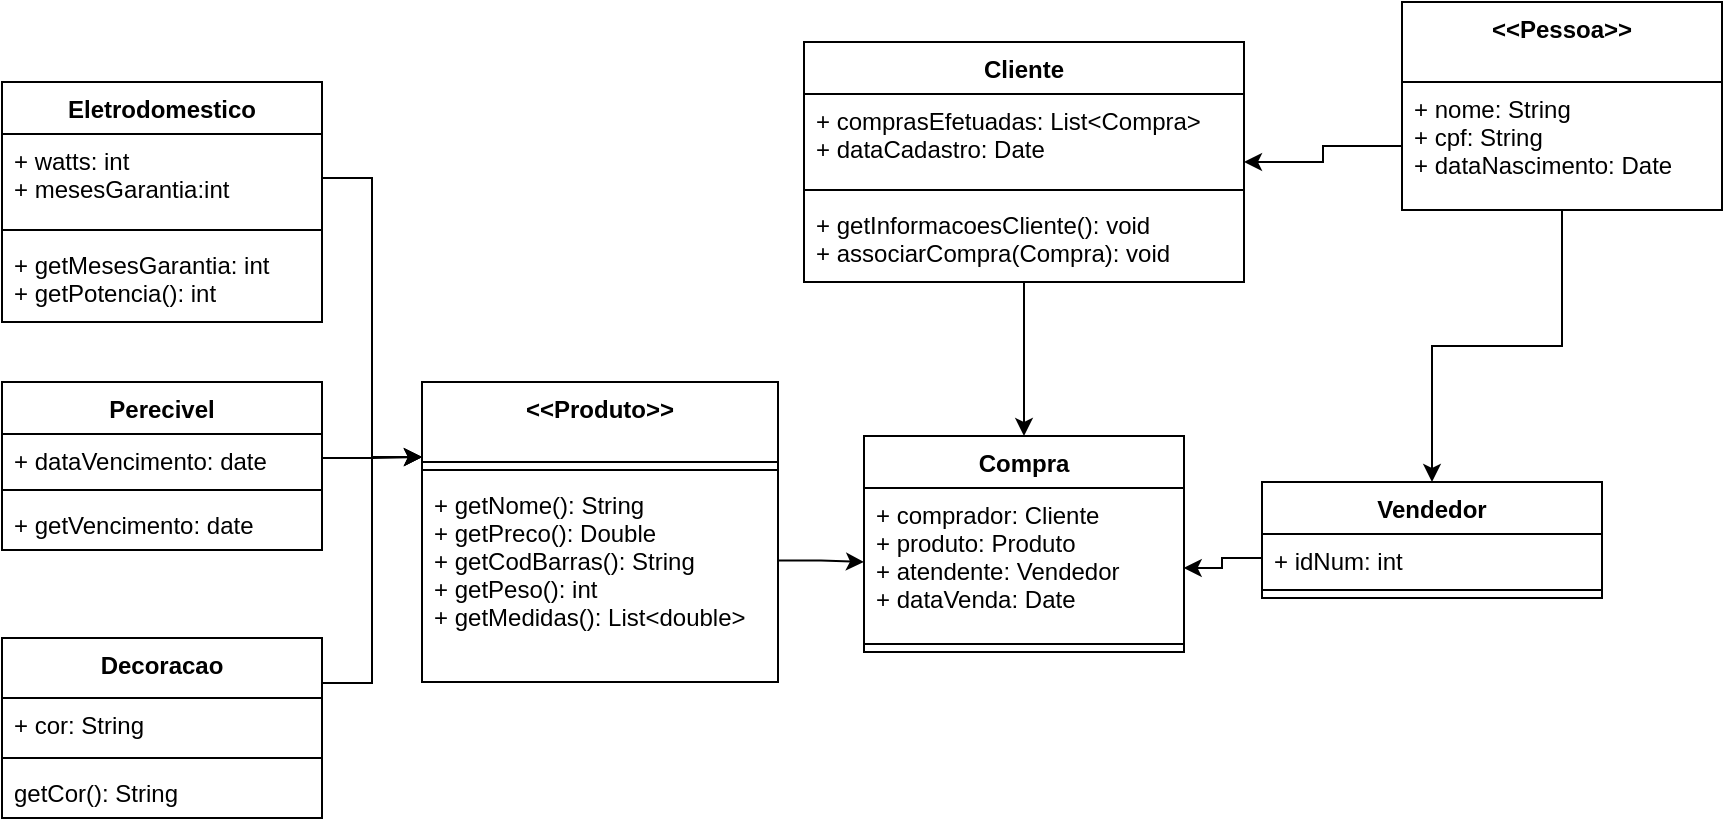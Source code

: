 <mxfile version="20.5.3" type="github">
  <diagram id="C5RBs43oDa-KdzZeNtuy" name="Page-1">
    <mxGraphModel dx="875" dy="454" grid="1" gridSize="10" guides="1" tooltips="1" connect="1" arrows="1" fold="1" page="1" pageScale="1" pageWidth="1169" pageHeight="827" math="0" shadow="0">
      <root>
        <mxCell id="WIyWlLk6GJQsqaUBKTNV-0" />
        <mxCell id="WIyWlLk6GJQsqaUBKTNV-1" parent="WIyWlLk6GJQsqaUBKTNV-0" />
        <mxCell id="UWpg7ca5vRlGJdTYK1Bn-41" style="edgeStyle=orthogonalEdgeStyle;rounded=0;orthogonalLoop=1;jettySize=auto;html=1;exitX=1;exitY=0.405;exitDx=0;exitDy=0;entryX=0;entryY=0.5;entryDx=0;entryDy=0;exitPerimeter=0;" parent="WIyWlLk6GJQsqaUBKTNV-1" source="UWpg7ca5vRlGJdTYK1Bn-3" target="UWpg7ca5vRlGJdTYK1Bn-52" edge="1">
          <mxGeometry relative="1" as="geometry">
            <mxPoint x="635" y="702" as="targetPoint" />
          </mxGeometry>
        </mxCell>
        <mxCell id="UWpg7ca5vRlGJdTYK1Bn-0" value="&lt;&lt;Produto&gt;&gt;" style="swimlane;fontStyle=1;align=center;verticalAlign=top;childLayout=stackLayout;horizontal=1;startSize=40;horizontalStack=0;resizeParent=1;resizeParentMax=0;resizeLast=0;collapsible=1;marginBottom=0;" parent="WIyWlLk6GJQsqaUBKTNV-1" vertex="1">
          <mxGeometry x="365" y="420" width="178" height="150" as="geometry" />
        </mxCell>
        <mxCell id="UWpg7ca5vRlGJdTYK1Bn-2" value="" style="line;strokeWidth=1;fillColor=none;align=left;verticalAlign=middle;spacingTop=-1;spacingLeft=3;spacingRight=3;rotatable=0;labelPosition=right;points=[];portConstraint=eastwest;strokeColor=inherit;" parent="UWpg7ca5vRlGJdTYK1Bn-0" vertex="1">
          <mxGeometry y="40" width="178" height="8" as="geometry" />
        </mxCell>
        <mxCell id="UWpg7ca5vRlGJdTYK1Bn-3" value="+ getNome(): String&#xa;+ getPreco(): Double&#xa;+ getCodBarras(): String&#xa;+ getPeso(): int&#xa;+ getMedidas(): List&lt;double&gt;" style="text;strokeColor=none;fillColor=none;align=left;verticalAlign=top;spacingLeft=4;spacingRight=4;overflow=hidden;rotatable=0;points=[[0,0.5],[1,0.5]];portConstraint=eastwest;" parent="UWpg7ca5vRlGJdTYK1Bn-0" vertex="1">
          <mxGeometry y="48" width="178" height="102" as="geometry" />
        </mxCell>
        <mxCell id="UWpg7ca5vRlGJdTYK1Bn-21" style="edgeStyle=orthogonalEdgeStyle;rounded=0;orthogonalLoop=1;jettySize=auto;html=1;exitX=1;exitY=0.5;exitDx=0;exitDy=0;entryX=0;entryY=0.25;entryDx=0;entryDy=0;" parent="WIyWlLk6GJQsqaUBKTNV-1" source="UWpg7ca5vRlGJdTYK1Bn-59" target="UWpg7ca5vRlGJdTYK1Bn-0" edge="1">
          <mxGeometry relative="1" as="geometry">
            <mxPoint x="235" y="393.0" as="sourcePoint" />
          </mxGeometry>
        </mxCell>
        <mxCell id="UWpg7ca5vRlGJdTYK1Bn-23" style="edgeStyle=orthogonalEdgeStyle;rounded=0;orthogonalLoop=1;jettySize=auto;html=1;exitX=1;exitY=0.5;exitDx=0;exitDy=0;entryX=0;entryY=0.25;entryDx=0;entryDy=0;" parent="WIyWlLk6GJQsqaUBKTNV-1" source="UWpg7ca5vRlGJdTYK1Bn-63" target="UWpg7ca5vRlGJdTYK1Bn-0" edge="1">
          <mxGeometry relative="1" as="geometry">
            <mxPoint x="235" y="543" as="sourcePoint" />
            <mxPoint x="345" y="470" as="targetPoint" />
          </mxGeometry>
        </mxCell>
        <mxCell id="UWpg7ca5vRlGJdTYK1Bn-28" style="edgeStyle=orthogonalEdgeStyle;rounded=0;orthogonalLoop=1;jettySize=auto;html=1;exitX=1;exitY=0.25;exitDx=0;exitDy=0;entryX=0;entryY=0.25;entryDx=0;entryDy=0;" parent="WIyWlLk6GJQsqaUBKTNV-1" source="UWpg7ca5vRlGJdTYK1Bn-24" target="UWpg7ca5vRlGJdTYK1Bn-0" edge="1">
          <mxGeometry relative="1" as="geometry" />
        </mxCell>
        <mxCell id="UWpg7ca5vRlGJdTYK1Bn-24" value="Decoracao" style="swimlane;fontStyle=1;align=center;verticalAlign=top;childLayout=stackLayout;horizontal=1;startSize=30;horizontalStack=0;resizeParent=1;resizeParentMax=0;resizeLast=0;collapsible=1;marginBottom=0;" parent="WIyWlLk6GJQsqaUBKTNV-1" vertex="1">
          <mxGeometry x="155" y="548" width="160" height="90" as="geometry" />
        </mxCell>
        <mxCell id="UWpg7ca5vRlGJdTYK1Bn-25" value="+ cor: String" style="text;strokeColor=none;fillColor=none;align=left;verticalAlign=top;spacingLeft=4;spacingRight=4;overflow=hidden;rotatable=0;points=[[0,0.5],[1,0.5]];portConstraint=eastwest;" parent="UWpg7ca5vRlGJdTYK1Bn-24" vertex="1">
          <mxGeometry y="30" width="160" height="26" as="geometry" />
        </mxCell>
        <mxCell id="UWpg7ca5vRlGJdTYK1Bn-26" value="" style="line;strokeWidth=1;fillColor=none;align=left;verticalAlign=middle;spacingTop=-1;spacingLeft=3;spacingRight=3;rotatable=0;labelPosition=right;points=[];portConstraint=eastwest;strokeColor=inherit;" parent="UWpg7ca5vRlGJdTYK1Bn-24" vertex="1">
          <mxGeometry y="56" width="160" height="8" as="geometry" />
        </mxCell>
        <mxCell id="UWpg7ca5vRlGJdTYK1Bn-27" value="getCor(): String" style="text;strokeColor=none;fillColor=none;align=left;verticalAlign=top;spacingLeft=4;spacingRight=4;overflow=hidden;rotatable=0;points=[[0,0.5],[1,0.5]];portConstraint=eastwest;" parent="UWpg7ca5vRlGJdTYK1Bn-24" vertex="1">
          <mxGeometry y="64" width="160" height="26" as="geometry" />
        </mxCell>
        <mxCell id="CT_ugirR9yLixWMK8P_X-0" style="edgeStyle=orthogonalEdgeStyle;rounded=0;orthogonalLoop=1;jettySize=auto;html=1;entryX=0.5;entryY=0;entryDx=0;entryDy=0;" parent="WIyWlLk6GJQsqaUBKTNV-1" source="UWpg7ca5vRlGJdTYK1Bn-37" target="UWpg7ca5vRlGJdTYK1Bn-51" edge="1">
          <mxGeometry relative="1" as="geometry" />
        </mxCell>
        <mxCell id="UWpg7ca5vRlGJdTYK1Bn-37" value="Cliente" style="swimlane;fontStyle=1;align=center;verticalAlign=top;childLayout=stackLayout;horizontal=1;startSize=26;horizontalStack=0;resizeParent=1;resizeParentMax=0;resizeLast=0;collapsible=1;marginBottom=0;" parent="WIyWlLk6GJQsqaUBKTNV-1" vertex="1">
          <mxGeometry x="556" y="250" width="220" height="120" as="geometry" />
        </mxCell>
        <mxCell id="UWpg7ca5vRlGJdTYK1Bn-39" value="+ comprasEfetuadas: List&lt;Compra&gt;&#xa;+ dataCadastro: Date" style="text;strokeColor=none;fillColor=none;align=left;verticalAlign=top;spacingLeft=4;spacingRight=4;overflow=hidden;rotatable=0;points=[[0,0.5],[1,0.5]];portConstraint=eastwest;" parent="UWpg7ca5vRlGJdTYK1Bn-37" vertex="1">
          <mxGeometry y="26" width="220" height="44" as="geometry" />
        </mxCell>
        <mxCell id="UWpg7ca5vRlGJdTYK1Bn-38" value="" style="line;strokeWidth=1;fillColor=none;align=left;verticalAlign=middle;spacingTop=-1;spacingLeft=3;spacingRight=3;rotatable=0;labelPosition=right;points=[];portConstraint=eastwest;strokeColor=inherit;" parent="UWpg7ca5vRlGJdTYK1Bn-37" vertex="1">
          <mxGeometry y="70" width="220" height="8" as="geometry" />
        </mxCell>
        <mxCell id="UWpg7ca5vRlGJdTYK1Bn-40" value="+ getInformacoesCliente(): void&#xa;+ associarCompra(Compra): void" style="text;strokeColor=none;fillColor=none;align=left;verticalAlign=top;spacingLeft=4;spacingRight=4;overflow=hidden;rotatable=0;points=[[0,0.5],[1,0.5]];portConstraint=eastwest;" parent="UWpg7ca5vRlGJdTYK1Bn-37" vertex="1">
          <mxGeometry y="78" width="220" height="42" as="geometry" />
        </mxCell>
        <mxCell id="UWpg7ca5vRlGJdTYK1Bn-51" value="Compra" style="swimlane;fontStyle=1;align=center;verticalAlign=top;childLayout=stackLayout;horizontal=1;startSize=26;horizontalStack=0;resizeParent=1;resizeParentMax=0;resizeLast=0;collapsible=1;marginBottom=0;" parent="WIyWlLk6GJQsqaUBKTNV-1" vertex="1">
          <mxGeometry x="586" y="447" width="160" height="108" as="geometry" />
        </mxCell>
        <mxCell id="UWpg7ca5vRlGJdTYK1Bn-52" value="+ comprador: Cliente&#xa;+ produto: Produto&#xa;+ atendente: Vendedor&#xa;+ dataVenda: Date&#xa;&#xa;&#xa;&#xa;&#xa;" style="text;strokeColor=none;fillColor=none;align=left;verticalAlign=top;spacingLeft=4;spacingRight=4;overflow=hidden;rotatable=0;points=[[0,0.5],[1,0.5]];portConstraint=eastwest;" parent="UWpg7ca5vRlGJdTYK1Bn-51" vertex="1">
          <mxGeometry y="26" width="160" height="74" as="geometry" />
        </mxCell>
        <mxCell id="UWpg7ca5vRlGJdTYK1Bn-53" value="" style="line;strokeWidth=1;fillColor=none;align=left;verticalAlign=middle;spacingTop=-1;spacingLeft=3;spacingRight=3;rotatable=0;labelPosition=right;points=[];portConstraint=eastwest;strokeColor=inherit;" parent="UWpg7ca5vRlGJdTYK1Bn-51" vertex="1">
          <mxGeometry y="100" width="160" height="8" as="geometry" />
        </mxCell>
        <mxCell id="UWpg7ca5vRlGJdTYK1Bn-58" value="Eletrodomestico&#xa;&#xa;&#xa;" style="swimlane;fontStyle=1;align=center;verticalAlign=top;childLayout=stackLayout;horizontal=1;startSize=26;horizontalStack=0;resizeParent=1;resizeParentMax=0;resizeLast=0;collapsible=1;marginBottom=0;" parent="WIyWlLk6GJQsqaUBKTNV-1" vertex="1">
          <mxGeometry x="155" y="270" width="160" height="120" as="geometry" />
        </mxCell>
        <mxCell id="UWpg7ca5vRlGJdTYK1Bn-59" value="+ watts: int&#xa;+ mesesGarantia:int&#xa;" style="text;strokeColor=none;fillColor=none;align=left;verticalAlign=top;spacingLeft=4;spacingRight=4;overflow=hidden;rotatable=0;points=[[0,0.5],[1,0.5]];portConstraint=eastwest;" parent="UWpg7ca5vRlGJdTYK1Bn-58" vertex="1">
          <mxGeometry y="26" width="160" height="44" as="geometry" />
        </mxCell>
        <mxCell id="UWpg7ca5vRlGJdTYK1Bn-60" value="" style="line;strokeWidth=1;fillColor=none;align=left;verticalAlign=middle;spacingTop=-1;spacingLeft=3;spacingRight=3;rotatable=0;labelPosition=right;points=[];portConstraint=eastwest;strokeColor=inherit;" parent="UWpg7ca5vRlGJdTYK1Bn-58" vertex="1">
          <mxGeometry y="70" width="160" height="8" as="geometry" />
        </mxCell>
        <mxCell id="UWpg7ca5vRlGJdTYK1Bn-61" value="+ getMesesGarantia: int&#xa;+ getPotencia(): int&#xa;" style="text;strokeColor=none;fillColor=none;align=left;verticalAlign=top;spacingLeft=4;spacingRight=4;overflow=hidden;rotatable=0;points=[[0,0.5],[1,0.5]];portConstraint=eastwest;" parent="UWpg7ca5vRlGJdTYK1Bn-58" vertex="1">
          <mxGeometry y="78" width="160" height="42" as="geometry" />
        </mxCell>
        <mxCell id="UWpg7ca5vRlGJdTYK1Bn-62" value="Perecivel" style="swimlane;fontStyle=1;align=center;verticalAlign=top;childLayout=stackLayout;horizontal=1;startSize=26;horizontalStack=0;resizeParent=1;resizeParentMax=0;resizeLast=0;collapsible=1;marginBottom=0;" parent="WIyWlLk6GJQsqaUBKTNV-1" vertex="1">
          <mxGeometry x="155" y="420" width="160" height="84" as="geometry" />
        </mxCell>
        <mxCell id="UWpg7ca5vRlGJdTYK1Bn-63" value="+ dataVencimento: date&#xa;" style="text;strokeColor=none;fillColor=none;align=left;verticalAlign=top;spacingLeft=4;spacingRight=4;overflow=hidden;rotatable=0;points=[[0,0.5],[1,0.5]];portConstraint=eastwest;" parent="UWpg7ca5vRlGJdTYK1Bn-62" vertex="1">
          <mxGeometry y="26" width="160" height="24" as="geometry" />
        </mxCell>
        <mxCell id="UWpg7ca5vRlGJdTYK1Bn-64" value="" style="line;strokeWidth=1;fillColor=none;align=left;verticalAlign=middle;spacingTop=-1;spacingLeft=3;spacingRight=3;rotatable=0;labelPosition=right;points=[];portConstraint=eastwest;strokeColor=inherit;" parent="UWpg7ca5vRlGJdTYK1Bn-62" vertex="1">
          <mxGeometry y="50" width="160" height="8" as="geometry" />
        </mxCell>
        <mxCell id="UWpg7ca5vRlGJdTYK1Bn-65" value="+ getVencimento: date" style="text;strokeColor=none;fillColor=none;align=left;verticalAlign=top;spacingLeft=4;spacingRight=4;overflow=hidden;rotatable=0;points=[[0,0.5],[1,0.5]];portConstraint=eastwest;" parent="UWpg7ca5vRlGJdTYK1Bn-62" vertex="1">
          <mxGeometry y="58" width="160" height="26" as="geometry" />
        </mxCell>
        <mxCell id="CT_ugirR9yLixWMK8P_X-4" style="edgeStyle=orthogonalEdgeStyle;rounded=0;orthogonalLoop=1;jettySize=auto;html=1;" parent="WIyWlLk6GJQsqaUBKTNV-1" source="UWpg7ca5vRlGJdTYK1Bn-66" target="UWpg7ca5vRlGJdTYK1Bn-70" edge="1">
          <mxGeometry relative="1" as="geometry" />
        </mxCell>
        <mxCell id="UWpg7ca5vRlGJdTYK1Bn-66" value="&lt;&lt;Pessoa&gt;&gt;&#xa;" style="swimlane;fontStyle=1;align=center;verticalAlign=top;childLayout=stackLayout;horizontal=1;startSize=40;horizontalStack=0;resizeParent=1;resizeParentMax=0;resizeLast=0;collapsible=1;marginBottom=0;" parent="WIyWlLk6GJQsqaUBKTNV-1" vertex="1">
          <mxGeometry x="855" y="230" width="160" height="104" as="geometry" />
        </mxCell>
        <mxCell id="UWpg7ca5vRlGJdTYK1Bn-68" value="+ nome: String&#xa;+ cpf: String&#xa;+ dataNascimento: Date&#xa;&#xa;" style="text;strokeColor=none;fillColor=none;align=left;verticalAlign=top;spacingLeft=4;spacingRight=4;overflow=hidden;rotatable=0;points=[[0,0.5],[1,0.5]];portConstraint=eastwest;" parent="UWpg7ca5vRlGJdTYK1Bn-66" vertex="1">
          <mxGeometry y="40" width="160" height="64" as="geometry" />
        </mxCell>
        <mxCell id="UWpg7ca5vRlGJdTYK1Bn-70" value="Vendedor&#xa;" style="swimlane;fontStyle=1;align=center;verticalAlign=top;childLayout=stackLayout;horizontal=1;startSize=26;horizontalStack=0;resizeParent=1;resizeParentMax=0;resizeLast=0;collapsible=1;marginBottom=0;" parent="WIyWlLk6GJQsqaUBKTNV-1" vertex="1">
          <mxGeometry x="785" y="470" width="170" height="58" as="geometry" />
        </mxCell>
        <mxCell id="UWpg7ca5vRlGJdTYK1Bn-72" value="+ idNum: int&#xa;" style="text;strokeColor=none;fillColor=none;align=left;verticalAlign=top;spacingLeft=4;spacingRight=4;overflow=hidden;rotatable=0;points=[[0,0.5],[1,0.5]];portConstraint=eastwest;" parent="UWpg7ca5vRlGJdTYK1Bn-70" vertex="1">
          <mxGeometry y="26" width="170" height="24" as="geometry" />
        </mxCell>
        <mxCell id="UWpg7ca5vRlGJdTYK1Bn-71" value="" style="line;strokeWidth=1;fillColor=none;align=left;verticalAlign=middle;spacingTop=-1;spacingLeft=3;spacingRight=3;rotatable=0;labelPosition=right;points=[];portConstraint=eastwest;strokeColor=inherit;" parent="UWpg7ca5vRlGJdTYK1Bn-70" vertex="1">
          <mxGeometry y="50" width="170" height="8" as="geometry" />
        </mxCell>
        <mxCell id="UWpg7ca5vRlGJdTYK1Bn-74" style="edgeStyle=orthogonalEdgeStyle;rounded=0;orthogonalLoop=1;jettySize=auto;html=1;exitX=0;exitY=0.5;exitDx=0;exitDy=0;entryX=1;entryY=0.5;entryDx=0;entryDy=0;" parent="WIyWlLk6GJQsqaUBKTNV-1" source="UWpg7ca5vRlGJdTYK1Bn-68" target="UWpg7ca5vRlGJdTYK1Bn-37" edge="1">
          <mxGeometry relative="1" as="geometry" />
        </mxCell>
        <mxCell id="CT_ugirR9yLixWMK8P_X-1" style="edgeStyle=orthogonalEdgeStyle;rounded=0;orthogonalLoop=1;jettySize=auto;html=1;entryX=0.999;entryY=0.54;entryDx=0;entryDy=0;entryPerimeter=0;" parent="WIyWlLk6GJQsqaUBKTNV-1" source="UWpg7ca5vRlGJdTYK1Bn-72" target="UWpg7ca5vRlGJdTYK1Bn-52" edge="1">
          <mxGeometry relative="1" as="geometry" />
        </mxCell>
      </root>
    </mxGraphModel>
  </diagram>
</mxfile>
